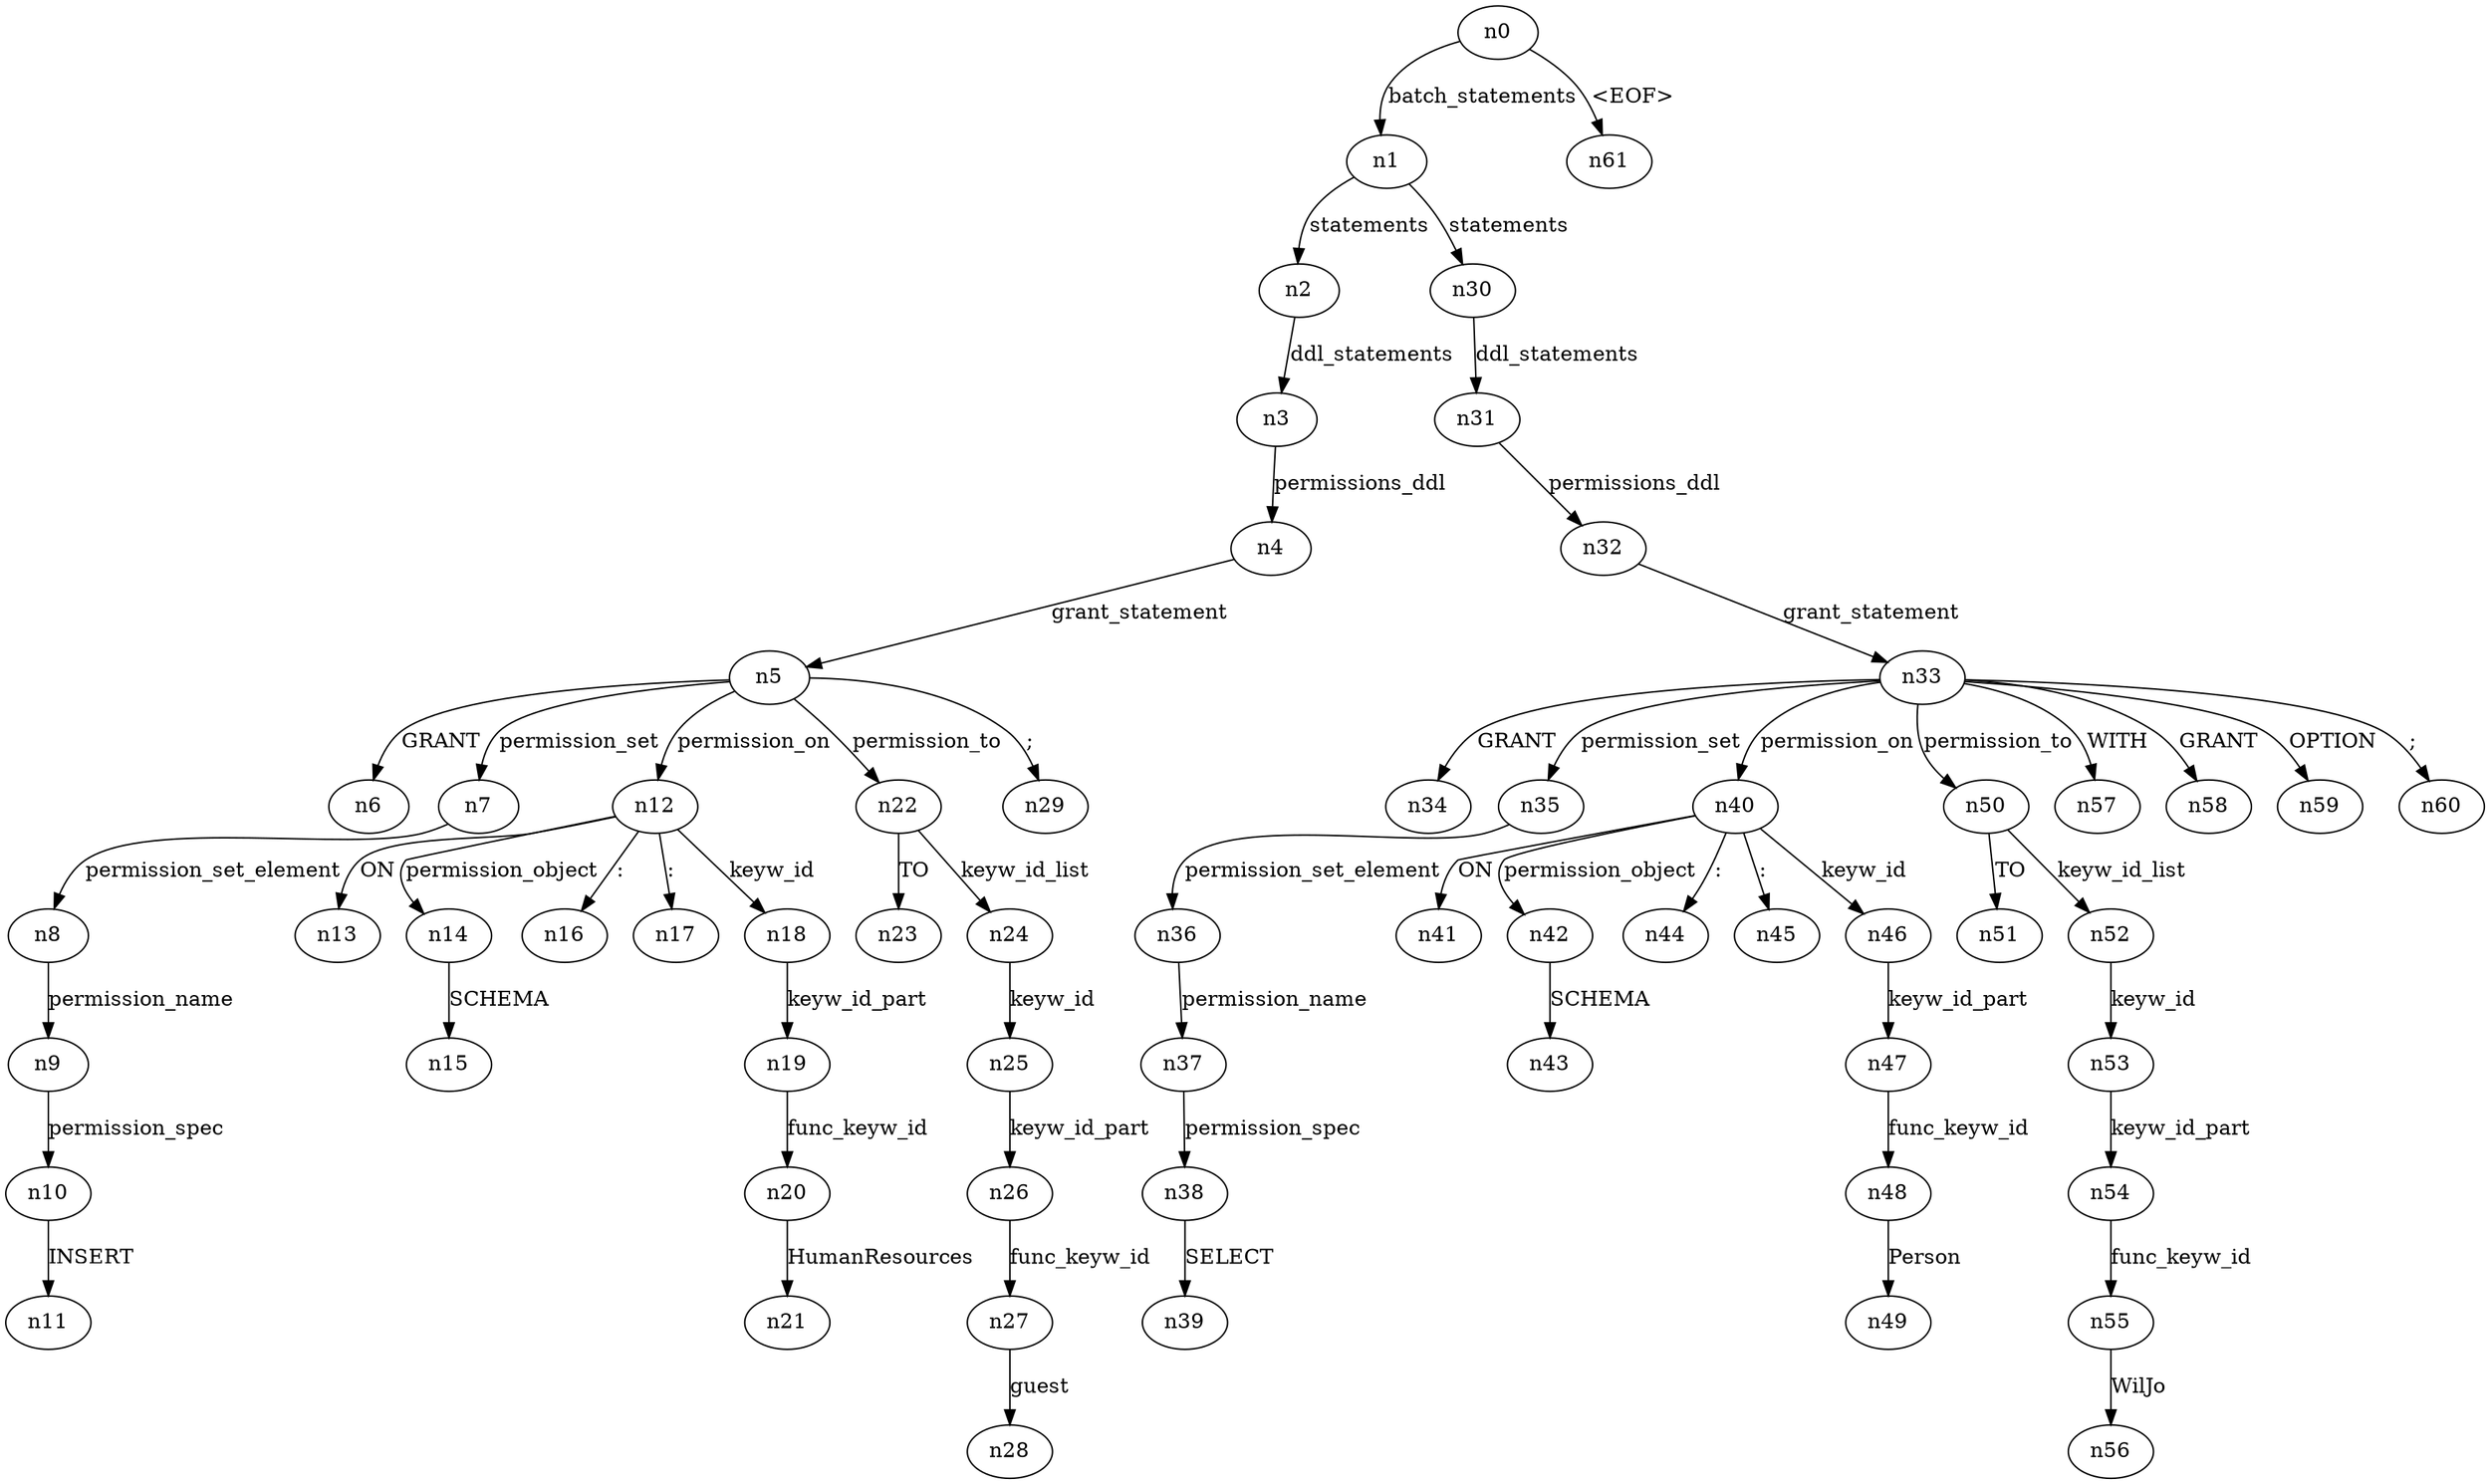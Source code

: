 digraph ParseTree {
  n0 -> n1 [label="batch_statements"];
  n1 -> n2 [label="statements"];
  n2 -> n3 [label="ddl_statements"];
  n3 -> n4 [label="permissions_ddl"];
  n4 -> n5 [label="grant_statement"];
  n5 -> n6 [label="GRANT"];
  n5 -> n7 [label="permission_set"];
  n7 -> n8 [label="permission_set_element"];
  n8 -> n9 [label="permission_name"];
  n9 -> n10 [label="permission_spec"];
  n10 -> n11 [label="INSERT"];
  n5 -> n12 [label="permission_on"];
  n12 -> n13 [label="ON"];
  n12 -> n14 [label="permission_object"];
  n14 -> n15 [label="SCHEMA"];
  n12 -> n16 [label=":"];
  n12 -> n17 [label=":"];
  n12 -> n18 [label="keyw_id"];
  n18 -> n19 [label="keyw_id_part"];
  n19 -> n20 [label="func_keyw_id"];
  n20 -> n21 [label="HumanResources"];
  n5 -> n22 [label="permission_to"];
  n22 -> n23 [label="TO"];
  n22 -> n24 [label="keyw_id_list"];
  n24 -> n25 [label="keyw_id"];
  n25 -> n26 [label="keyw_id_part"];
  n26 -> n27 [label="func_keyw_id"];
  n27 -> n28 [label="guest"];
  n5 -> n29 [label=";"];
  n1 -> n30 [label="statements"];
  n30 -> n31 [label="ddl_statements"];
  n31 -> n32 [label="permissions_ddl"];
  n32 -> n33 [label="grant_statement"];
  n33 -> n34 [label="GRANT"];
  n33 -> n35 [label="permission_set"];
  n35 -> n36 [label="permission_set_element"];
  n36 -> n37 [label="permission_name"];
  n37 -> n38 [label="permission_spec"];
  n38 -> n39 [label="SELECT"];
  n33 -> n40 [label="permission_on"];
  n40 -> n41 [label="ON"];
  n40 -> n42 [label="permission_object"];
  n42 -> n43 [label="SCHEMA"];
  n40 -> n44 [label=":"];
  n40 -> n45 [label=":"];
  n40 -> n46 [label="keyw_id"];
  n46 -> n47 [label="keyw_id_part"];
  n47 -> n48 [label="func_keyw_id"];
  n48 -> n49 [label="Person"];
  n33 -> n50 [label="permission_to"];
  n50 -> n51 [label="TO"];
  n50 -> n52 [label="keyw_id_list"];
  n52 -> n53 [label="keyw_id"];
  n53 -> n54 [label="keyw_id_part"];
  n54 -> n55 [label="func_keyw_id"];
  n55 -> n56 [label="WilJo"];
  n33 -> n57 [label="WITH"];
  n33 -> n58 [label="GRANT"];
  n33 -> n59 [label="OPTION"];
  n33 -> n60 [label=";"];
  n0 -> n61 [label="<EOF>"];
}